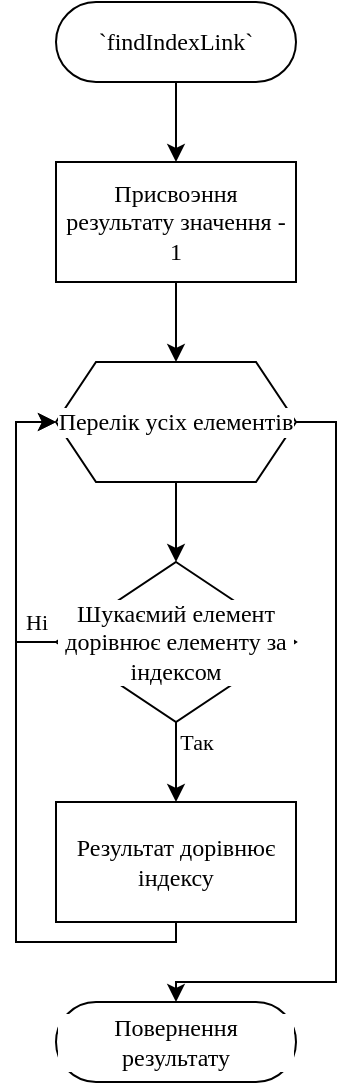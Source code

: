 <mxfile version="14.4.3" type="device"><diagram id="C5RBs43oDa-KdzZeNtuy" name="Page-1"><mxGraphModel dx="1422" dy="832" grid="1" gridSize="10" guides="1" tooltips="1" connect="1" arrows="1" fold="1" page="1" pageScale="1" pageWidth="827" pageHeight="1169" math="0" shadow="0"><root><mxCell id="WIyWlLk6GJQsqaUBKTNV-0"/><mxCell id="WIyWlLk6GJQsqaUBKTNV-1" parent="WIyWlLk6GJQsqaUBKTNV-0"/><mxCell id="YLInbx4v6ZwZoOfrZs_C-6" value="" style="edgeStyle=orthogonalEdgeStyle;rounded=0;orthogonalLoop=1;jettySize=auto;html=1;fontFamily=Times New Roman;labelBackgroundColor=#ffffff;" edge="1" parent="WIyWlLk6GJQsqaUBKTNV-1" source="YLInbx4v6ZwZoOfrZs_C-0" target="YLInbx4v6ZwZoOfrZs_C-1"><mxGeometry relative="1" as="geometry"/></mxCell><mxCell id="YLInbx4v6ZwZoOfrZs_C-0" value="`&lt;span style=&quot;&quot;&gt;findIndexLink&lt;/span&gt;&lt;span&gt;`&lt;/span&gt;" style="rounded=1;whiteSpace=wrap;html=1;arcSize=50;fontFamily=Times New Roman;labelBackgroundColor=#ffffff;" vertex="1" parent="WIyWlLk6GJQsqaUBKTNV-1"><mxGeometry x="120" y="40" width="120" height="40" as="geometry"/></mxCell><mxCell id="YLInbx4v6ZwZoOfrZs_C-7" value="" style="edgeStyle=orthogonalEdgeStyle;rounded=0;orthogonalLoop=1;jettySize=auto;html=1;fontFamily=Times New Roman;labelBackgroundColor=#ffffff;" edge="1" parent="WIyWlLk6GJQsqaUBKTNV-1" source="YLInbx4v6ZwZoOfrZs_C-1" target="YLInbx4v6ZwZoOfrZs_C-2"><mxGeometry relative="1" as="geometry"/></mxCell><mxCell id="YLInbx4v6ZwZoOfrZs_C-1" value="Присвоэння результату значення - 1" style="rounded=0;whiteSpace=wrap;html=1;fontFamily=Times New Roman;labelBackgroundColor=#ffffff;" vertex="1" parent="WIyWlLk6GJQsqaUBKTNV-1"><mxGeometry x="120" y="120" width="120" height="60" as="geometry"/></mxCell><mxCell id="YLInbx4v6ZwZoOfrZs_C-8" value="" style="edgeStyle=orthogonalEdgeStyle;rounded=0;orthogonalLoop=1;jettySize=auto;html=1;fontFamily=Times New Roman;labelBackgroundColor=#ffffff;" edge="1" parent="WIyWlLk6GJQsqaUBKTNV-1" source="YLInbx4v6ZwZoOfrZs_C-2" target="YLInbx4v6ZwZoOfrZs_C-3"><mxGeometry relative="1" as="geometry"/></mxCell><mxCell id="YLInbx4v6ZwZoOfrZs_C-13" style="edgeStyle=orthogonalEdgeStyle;rounded=0;orthogonalLoop=1;jettySize=auto;html=1;entryX=0.5;entryY=0;entryDx=0;entryDy=0;fontFamily=Times New Roman;labelBackgroundColor=#ffffff;" edge="1" parent="WIyWlLk6GJQsqaUBKTNV-1" source="YLInbx4v6ZwZoOfrZs_C-2" target="YLInbx4v6ZwZoOfrZs_C-5"><mxGeometry relative="1" as="geometry"><Array as="points"><mxPoint x="260" y="250"/><mxPoint x="260" y="530"/><mxPoint x="180" y="530"/></Array></mxGeometry></mxCell><mxCell id="YLInbx4v6ZwZoOfrZs_C-2" value="Перелік усіх елементів" style="shape=hexagon;perimeter=hexagonPerimeter2;whiteSpace=wrap;html=1;fixedSize=1;fontFamily=Times New Roman;labelBackgroundColor=#ffffff;" vertex="1" parent="WIyWlLk6GJQsqaUBKTNV-1"><mxGeometry x="120" y="220" width="120" height="60" as="geometry"/></mxCell><mxCell id="YLInbx4v6ZwZoOfrZs_C-9" value="" style="edgeStyle=orthogonalEdgeStyle;rounded=0;orthogonalLoop=1;jettySize=auto;html=1;fontFamily=Times New Roman;labelBackgroundColor=#ffffff;" edge="1" parent="WIyWlLk6GJQsqaUBKTNV-1" source="YLInbx4v6ZwZoOfrZs_C-3" target="YLInbx4v6ZwZoOfrZs_C-4"><mxGeometry relative="1" as="geometry"/></mxCell><mxCell id="YLInbx4v6ZwZoOfrZs_C-14" value="Так" style="edgeLabel;html=1;align=center;verticalAlign=middle;resizable=0;points=[];fontFamily=Times New Roman;labelBackgroundColor=#ffffff;" vertex="1" connectable="0" parent="YLInbx4v6ZwZoOfrZs_C-9"><mxGeometry x="-0.683" relative="1" as="geometry"><mxPoint x="10" y="3.67" as="offset"/></mxGeometry></mxCell><mxCell id="YLInbx4v6ZwZoOfrZs_C-12" style="edgeStyle=orthogonalEdgeStyle;rounded=0;orthogonalLoop=1;jettySize=auto;html=1;entryX=0;entryY=0.5;entryDx=0;entryDy=0;fontFamily=Times New Roman;labelBackgroundColor=#ffffff;" edge="1" parent="WIyWlLk6GJQsqaUBKTNV-1" source="YLInbx4v6ZwZoOfrZs_C-3" target="YLInbx4v6ZwZoOfrZs_C-2"><mxGeometry relative="1" as="geometry"><Array as="points"><mxPoint x="100" y="360"/><mxPoint x="100" y="250"/></Array></mxGeometry></mxCell><mxCell id="YLInbx4v6ZwZoOfrZs_C-15" value="Ні" style="edgeLabel;html=1;align=center;verticalAlign=middle;resizable=0;points=[];fontFamily=Times New Roman;labelBackgroundColor=#ffffff;" vertex="1" connectable="0" parent="YLInbx4v6ZwZoOfrZs_C-12"><mxGeometry x="-0.813" y="1" relative="1" as="geometry"><mxPoint x="4" y="-11" as="offset"/></mxGeometry></mxCell><mxCell id="YLInbx4v6ZwZoOfrZs_C-3" value="Шукаємий елемент дорівнює елементу за індексом" style="rhombus;whiteSpace=wrap;html=1;fontFamily=Times New Roman;labelBackgroundColor=#ffffff;" vertex="1" parent="WIyWlLk6GJQsqaUBKTNV-1"><mxGeometry x="120" y="320" width="120" height="80" as="geometry"/></mxCell><mxCell id="YLInbx4v6ZwZoOfrZs_C-10" style="edgeStyle=orthogonalEdgeStyle;rounded=0;orthogonalLoop=1;jettySize=auto;html=1;entryX=0;entryY=0.5;entryDx=0;entryDy=0;fontFamily=Times New Roman;labelBackgroundColor=#ffffff;" edge="1" parent="WIyWlLk6GJQsqaUBKTNV-1" source="YLInbx4v6ZwZoOfrZs_C-4" target="YLInbx4v6ZwZoOfrZs_C-2"><mxGeometry relative="1" as="geometry"><Array as="points"><mxPoint x="180" y="510"/><mxPoint x="100" y="510"/><mxPoint x="100" y="250"/></Array></mxGeometry></mxCell><mxCell id="YLInbx4v6ZwZoOfrZs_C-4" value="Результат дорівнює індексу" style="rounded=0;whiteSpace=wrap;html=1;fontFamily=Times New Roman;labelBackgroundColor=#ffffff;" vertex="1" parent="WIyWlLk6GJQsqaUBKTNV-1"><mxGeometry x="120" y="440" width="120" height="60" as="geometry"/></mxCell><mxCell id="YLInbx4v6ZwZoOfrZs_C-5" value="Повернення результату" style="rounded=1;whiteSpace=wrap;html=1;arcSize=50;fontFamily=Times New Roman;labelBackgroundColor=#ffffff;" vertex="1" parent="WIyWlLk6GJQsqaUBKTNV-1"><mxGeometry x="120" y="540" width="120" height="40" as="geometry"/></mxCell></root></mxGraphModel></diagram></mxfile>